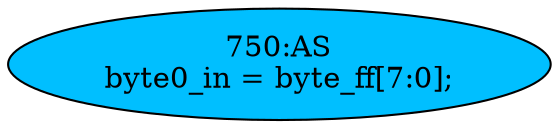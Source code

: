 strict digraph "" {
	node [label="\N"];
	"750:AS"	 [ast="<pyverilog.vparser.ast.Assign object at 0x7f01261e39d0>",
		def_var="['byte0_in']",
		fillcolor=deepskyblue,
		label="750:AS
byte0_in = byte_ff[7:0];",
		statements="[]",
		style=filled,
		typ=Assign,
		use_var="['byte_ff']"];
}
